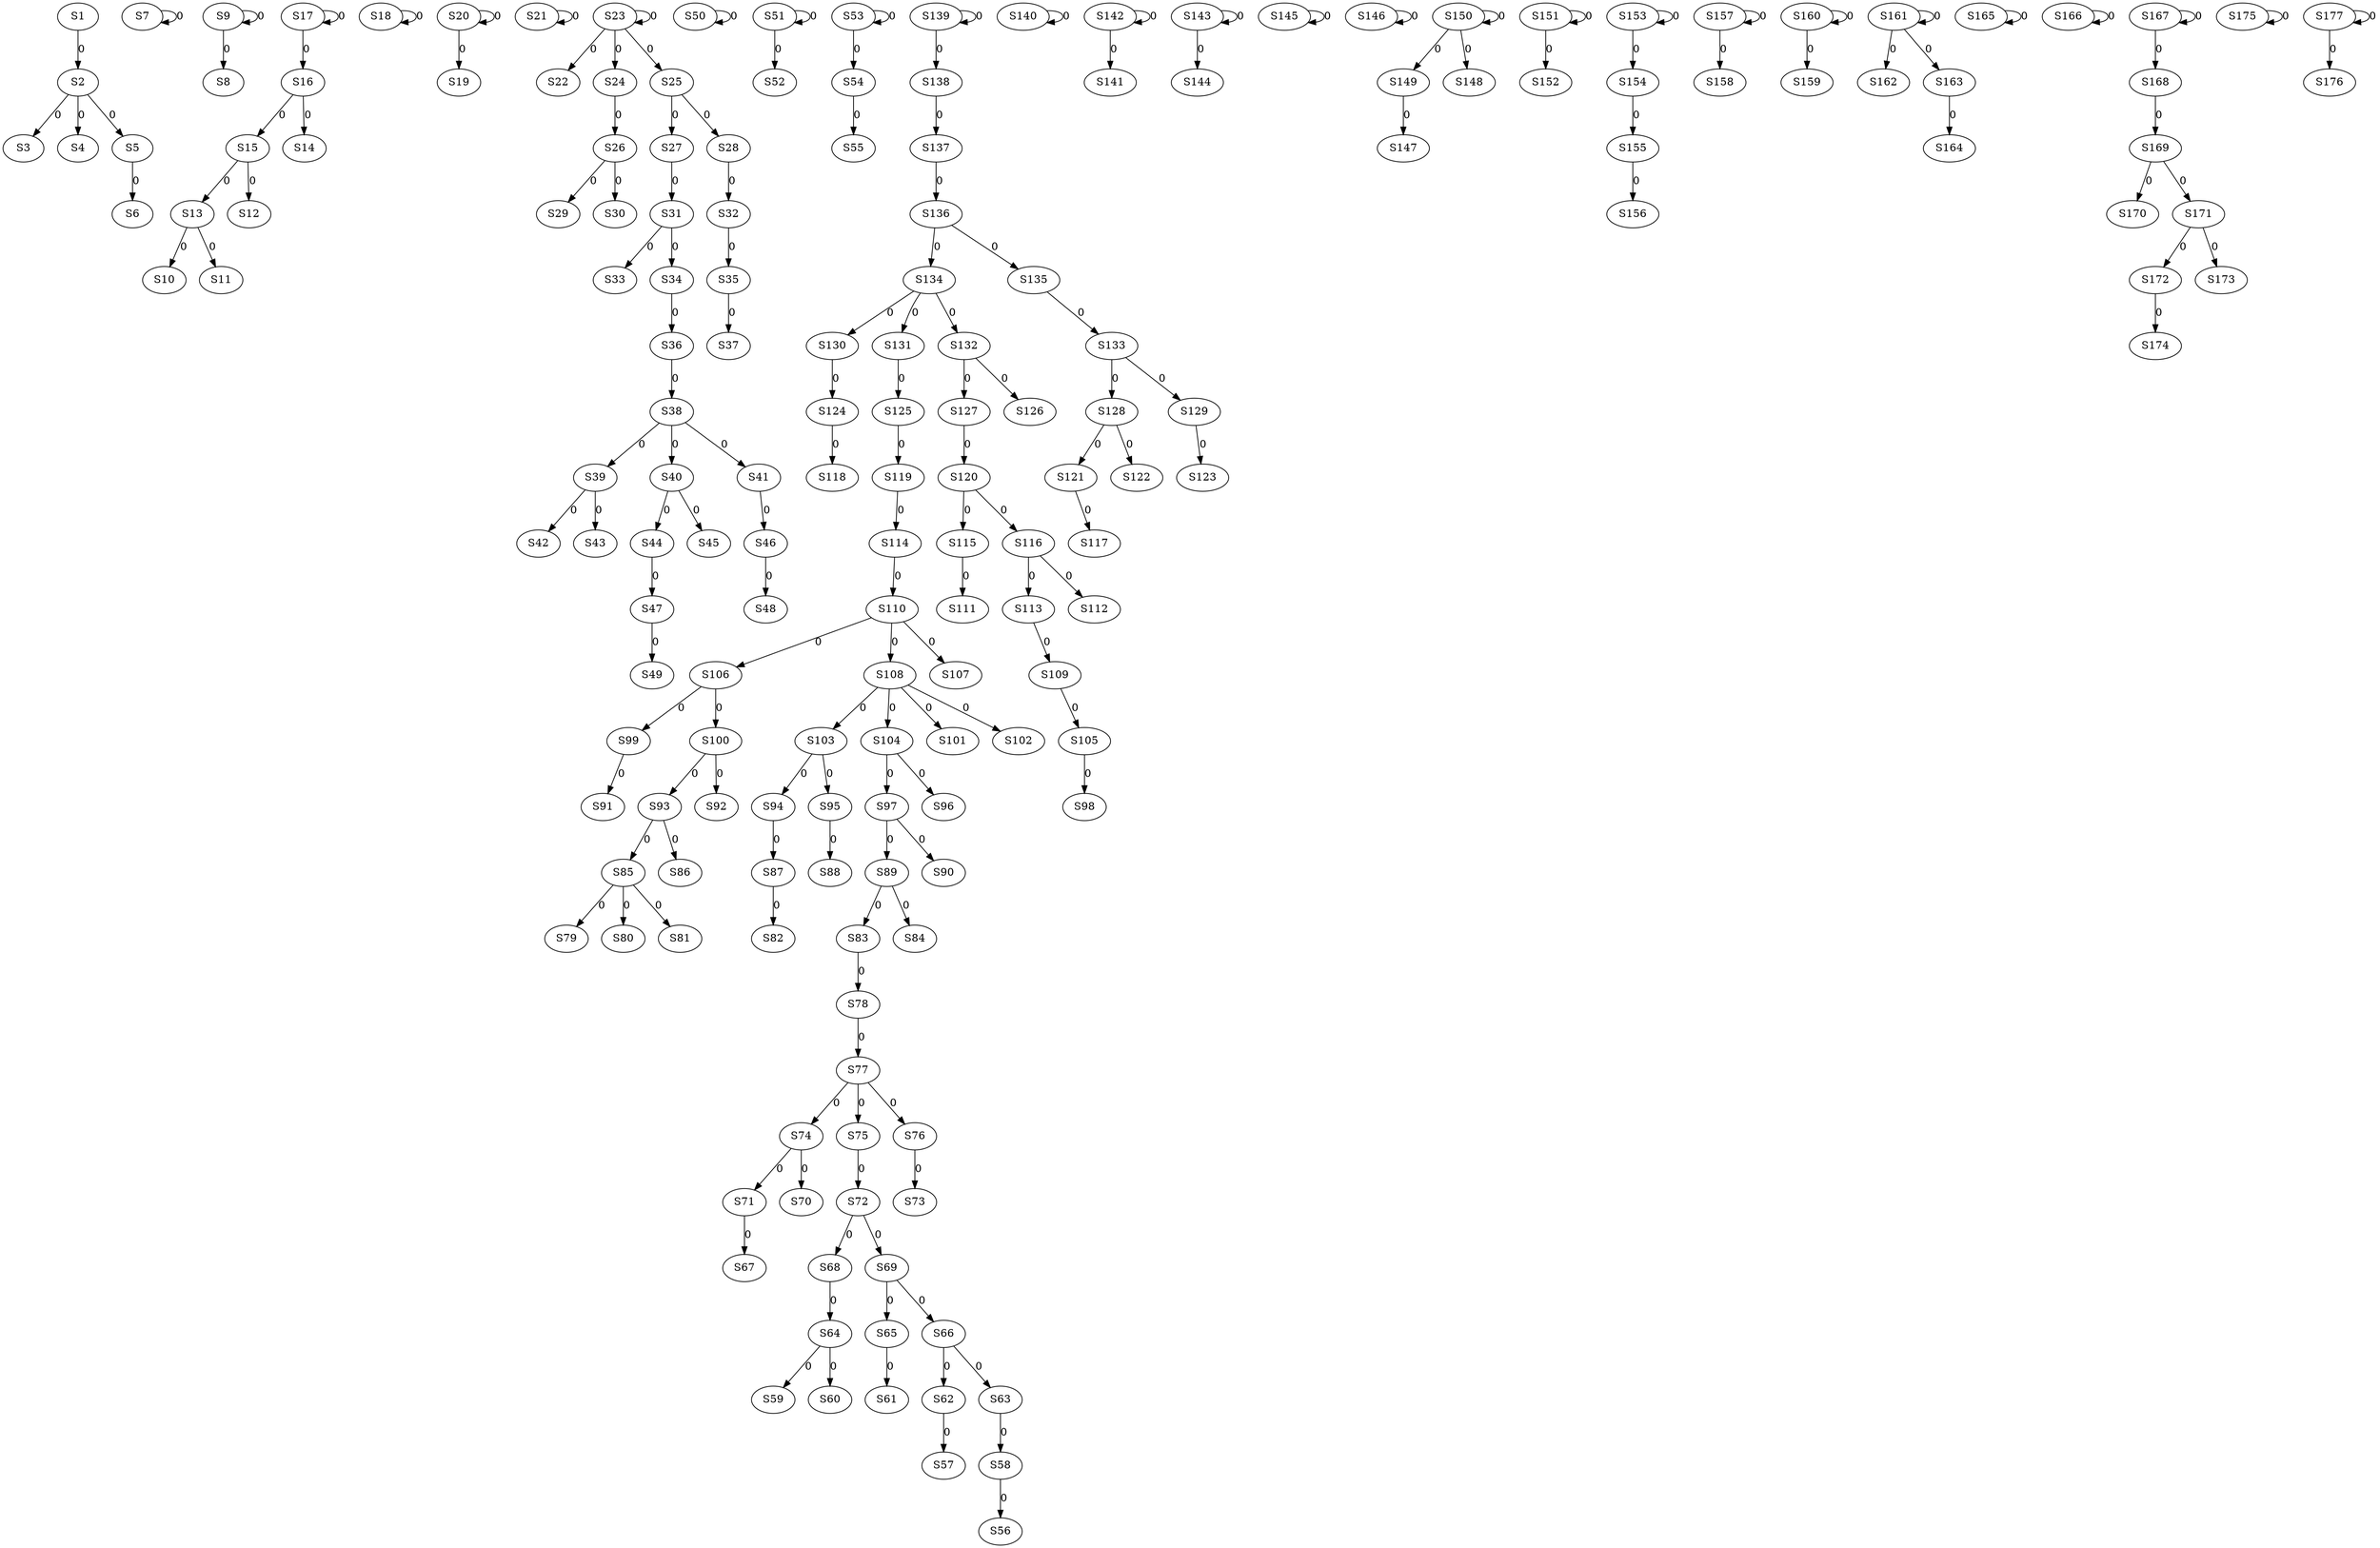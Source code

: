strict digraph {
	S1 -> S2 [ label = 0 ];
	S2 -> S3 [ label = 0 ];
	S2 -> S4 [ label = 0 ];
	S2 -> S5 [ label = 0 ];
	S5 -> S6 [ label = 0 ];
	S7 -> S7 [ label = 0 ];
	S9 -> S8 [ label = 0 ];
	S9 -> S9 [ label = 0 ];
	S13 -> S10 [ label = 0 ];
	S13 -> S11 [ label = 0 ];
	S15 -> S12 [ label = 0 ];
	S15 -> S13 [ label = 0 ];
	S16 -> S14 [ label = 0 ];
	S16 -> S15 [ label = 0 ];
	S17 -> S16 [ label = 0 ];
	S17 -> S17 [ label = 0 ];
	S18 -> S18 [ label = 0 ];
	S20 -> S19 [ label = 0 ];
	S20 -> S20 [ label = 0 ];
	S21 -> S21 [ label = 0 ];
	S23 -> S22 [ label = 0 ];
	S23 -> S23 [ label = 0 ];
	S23 -> S24 [ label = 0 ];
	S23 -> S25 [ label = 0 ];
	S24 -> S26 [ label = 0 ];
	S25 -> S27 [ label = 0 ];
	S25 -> S28 [ label = 0 ];
	S26 -> S29 [ label = 0 ];
	S26 -> S30 [ label = 0 ];
	S27 -> S31 [ label = 0 ];
	S28 -> S32 [ label = 0 ];
	S31 -> S33 [ label = 0 ];
	S31 -> S34 [ label = 0 ];
	S32 -> S35 [ label = 0 ];
	S34 -> S36 [ label = 0 ];
	S35 -> S37 [ label = 0 ];
	S36 -> S38 [ label = 0 ];
	S38 -> S39 [ label = 0 ];
	S38 -> S40 [ label = 0 ];
	S38 -> S41 [ label = 0 ];
	S39 -> S42 [ label = 0 ];
	S39 -> S43 [ label = 0 ];
	S40 -> S44 [ label = 0 ];
	S40 -> S45 [ label = 0 ];
	S41 -> S46 [ label = 0 ];
	S44 -> S47 [ label = 0 ];
	S46 -> S48 [ label = 0 ];
	S47 -> S49 [ label = 0 ];
	S50 -> S50 [ label = 0 ];
	S51 -> S51 [ label = 0 ];
	S51 -> S52 [ label = 0 ];
	S53 -> S53 [ label = 0 ];
	S53 -> S54 [ label = 0 ];
	S54 -> S55 [ label = 0 ];
	S58 -> S56 [ label = 0 ];
	S62 -> S57 [ label = 0 ];
	S63 -> S58 [ label = 0 ];
	S64 -> S59 [ label = 0 ];
	S64 -> S60 [ label = 0 ];
	S65 -> S61 [ label = 0 ];
	S66 -> S62 [ label = 0 ];
	S66 -> S63 [ label = 0 ];
	S68 -> S64 [ label = 0 ];
	S69 -> S65 [ label = 0 ];
	S69 -> S66 [ label = 0 ];
	S71 -> S67 [ label = 0 ];
	S72 -> S68 [ label = 0 ];
	S72 -> S69 [ label = 0 ];
	S74 -> S70 [ label = 0 ];
	S74 -> S71 [ label = 0 ];
	S75 -> S72 [ label = 0 ];
	S76 -> S73 [ label = 0 ];
	S77 -> S74 [ label = 0 ];
	S77 -> S75 [ label = 0 ];
	S77 -> S76 [ label = 0 ];
	S78 -> S77 [ label = 0 ];
	S83 -> S78 [ label = 0 ];
	S85 -> S79 [ label = 0 ];
	S85 -> S80 [ label = 0 ];
	S85 -> S81 [ label = 0 ];
	S87 -> S82 [ label = 0 ];
	S89 -> S83 [ label = 0 ];
	S89 -> S84 [ label = 0 ];
	S93 -> S85 [ label = 0 ];
	S93 -> S86 [ label = 0 ];
	S94 -> S87 [ label = 0 ];
	S95 -> S88 [ label = 0 ];
	S97 -> S89 [ label = 0 ];
	S97 -> S90 [ label = 0 ];
	S99 -> S91 [ label = 0 ];
	S100 -> S92 [ label = 0 ];
	S100 -> S93 [ label = 0 ];
	S103 -> S94 [ label = 0 ];
	S103 -> S95 [ label = 0 ];
	S104 -> S96 [ label = 0 ];
	S104 -> S97 [ label = 0 ];
	S105 -> S98 [ label = 0 ];
	S106 -> S99 [ label = 0 ];
	S106 -> S100 [ label = 0 ];
	S108 -> S101 [ label = 0 ];
	S108 -> S102 [ label = 0 ];
	S108 -> S103 [ label = 0 ];
	S108 -> S104 [ label = 0 ];
	S109 -> S105 [ label = 0 ];
	S110 -> S106 [ label = 0 ];
	S110 -> S107 [ label = 0 ];
	S110 -> S108 [ label = 0 ];
	S113 -> S109 [ label = 0 ];
	S114 -> S110 [ label = 0 ];
	S115 -> S111 [ label = 0 ];
	S116 -> S112 [ label = 0 ];
	S116 -> S113 [ label = 0 ];
	S119 -> S114 [ label = 0 ];
	S120 -> S115 [ label = 0 ];
	S120 -> S116 [ label = 0 ];
	S121 -> S117 [ label = 0 ];
	S124 -> S118 [ label = 0 ];
	S125 -> S119 [ label = 0 ];
	S127 -> S120 [ label = 0 ];
	S128 -> S121 [ label = 0 ];
	S128 -> S122 [ label = 0 ];
	S129 -> S123 [ label = 0 ];
	S130 -> S124 [ label = 0 ];
	S131 -> S125 [ label = 0 ];
	S132 -> S126 [ label = 0 ];
	S132 -> S127 [ label = 0 ];
	S133 -> S128 [ label = 0 ];
	S133 -> S129 [ label = 0 ];
	S134 -> S130 [ label = 0 ];
	S134 -> S131 [ label = 0 ];
	S134 -> S132 [ label = 0 ];
	S135 -> S133 [ label = 0 ];
	S136 -> S134 [ label = 0 ];
	S136 -> S135 [ label = 0 ];
	S137 -> S136 [ label = 0 ];
	S138 -> S137 [ label = 0 ];
	S139 -> S138 [ label = 0 ];
	S139 -> S139 [ label = 0 ];
	S140 -> S140 [ label = 0 ];
	S142 -> S141 [ label = 0 ];
	S142 -> S142 [ label = 0 ];
	S143 -> S143 [ label = 0 ];
	S143 -> S144 [ label = 0 ];
	S145 -> S145 [ label = 0 ];
	S146 -> S146 [ label = 0 ];
	S149 -> S147 [ label = 0 ];
	S150 -> S148 [ label = 0 ];
	S150 -> S149 [ label = 0 ];
	S150 -> S150 [ label = 0 ];
	S151 -> S151 [ label = 0 ];
	S151 -> S152 [ label = 0 ];
	S153 -> S153 [ label = 0 ];
	S153 -> S154 [ label = 0 ];
	S154 -> S155 [ label = 0 ];
	S155 -> S156 [ label = 0 ];
	S157 -> S157 [ label = 0 ];
	S157 -> S158 [ label = 0 ];
	S160 -> S159 [ label = 0 ];
	S160 -> S160 [ label = 0 ];
	S161 -> S161 [ label = 0 ];
	S161 -> S162 [ label = 0 ];
	S161 -> S163 [ label = 0 ];
	S163 -> S164 [ label = 0 ];
	S165 -> S165 [ label = 0 ];
	S166 -> S166 [ label = 0 ];
	S167 -> S167 [ label = 0 ];
	S167 -> S168 [ label = 0 ];
	S168 -> S169 [ label = 0 ];
	S169 -> S170 [ label = 0 ];
	S169 -> S171 [ label = 0 ];
	S171 -> S172 [ label = 0 ];
	S171 -> S173 [ label = 0 ];
	S172 -> S174 [ label = 0 ];
	S175 -> S175 [ label = 0 ];
	S177 -> S176 [ label = 0 ];
	S177 -> S177 [ label = 0 ];
}